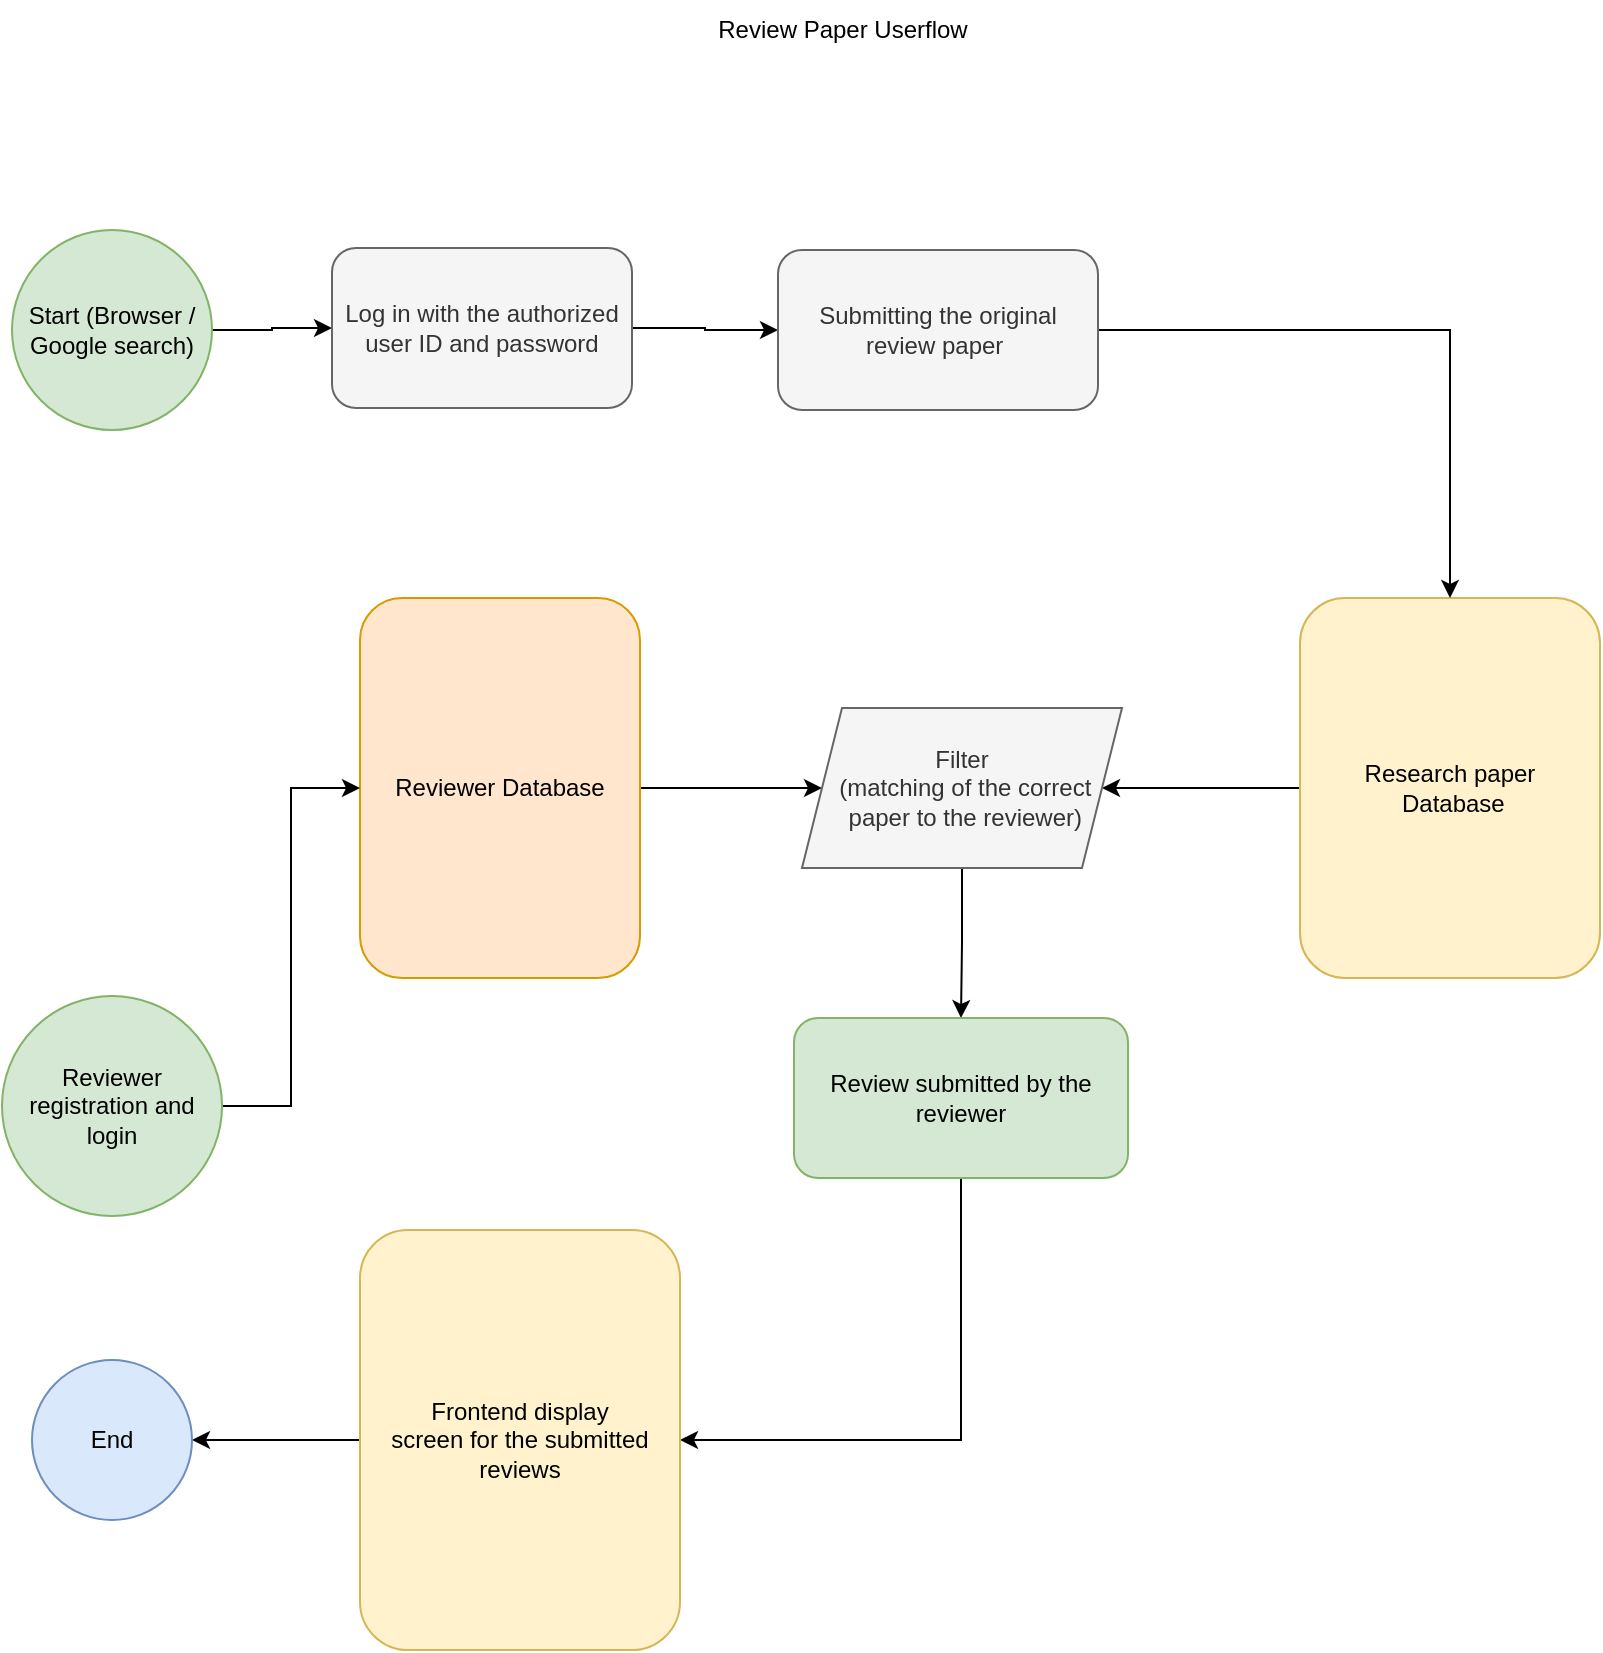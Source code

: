 <mxfile version="21.1.0" type="github">
  <diagram id="YHd5vWv1i0zefCrvRhOq" name="Page-1">
    <mxGraphModel dx="1213" dy="673" grid="1" gridSize="10" guides="1" tooltips="1" connect="1" arrows="1" fold="1" page="1" pageScale="1" pageWidth="850" pageHeight="1100" math="0" shadow="0">
      <root>
        <mxCell id="0" />
        <mxCell id="1" parent="0" />
        <mxCell id="plff_lnRPeUwKku5NiHn-4" value="Review Paper Userflow" style="text;html=1;align=center;verticalAlign=middle;resizable=0;points=[];autosize=1;strokeColor=none;fillColor=none;" parent="1" vertex="1">
          <mxGeometry x="360" y="5" width="150" height="30" as="geometry" />
        </mxCell>
        <mxCell id="_ct1LYokM9xFlfNmUn7q-7" style="edgeStyle=orthogonalEdgeStyle;rounded=0;orthogonalLoop=1;jettySize=auto;html=1;exitX=1;exitY=0.5;exitDx=0;exitDy=0;entryX=0;entryY=0.5;entryDx=0;entryDy=0;" edge="1" parent="1" source="_ct1LYokM9xFlfNmUn7q-4" target="_ct1LYokM9xFlfNmUn7q-5">
          <mxGeometry relative="1" as="geometry" />
        </mxCell>
        <mxCell id="_ct1LYokM9xFlfNmUn7q-4" value="Start (Browser / Google search)" style="ellipse;whiteSpace=wrap;html=1;aspect=fixed;fillColor=#d5e8d4;strokeColor=#82b366;" vertex="1" parent="1">
          <mxGeometry x="20" y="120" width="100" height="100" as="geometry" />
        </mxCell>
        <mxCell id="_ct1LYokM9xFlfNmUn7q-11" style="edgeStyle=orthogonalEdgeStyle;rounded=0;orthogonalLoop=1;jettySize=auto;html=1;exitX=1;exitY=0.5;exitDx=0;exitDy=0;entryX=0;entryY=0.5;entryDx=0;entryDy=0;" edge="1" parent="1" source="_ct1LYokM9xFlfNmUn7q-5" target="_ct1LYokM9xFlfNmUn7q-10">
          <mxGeometry relative="1" as="geometry" />
        </mxCell>
        <mxCell id="_ct1LYokM9xFlfNmUn7q-5" value="Log in with the authorized user ID and password" style="rounded=1;whiteSpace=wrap;html=1;fillColor=#f5f5f5;fontColor=#333333;strokeColor=#666666;" vertex="1" parent="1">
          <mxGeometry x="180" y="129" width="150" height="80" as="geometry" />
        </mxCell>
        <mxCell id="_ct1LYokM9xFlfNmUn7q-21" style="edgeStyle=orthogonalEdgeStyle;rounded=0;orthogonalLoop=1;jettySize=auto;html=1;exitX=0;exitY=0.5;exitDx=0;exitDy=0;entryX=1;entryY=0.5;entryDx=0;entryDy=0;" edge="1" parent="1" source="_ct1LYokM9xFlfNmUn7q-9" target="_ct1LYokM9xFlfNmUn7q-17">
          <mxGeometry relative="1" as="geometry" />
        </mxCell>
        <mxCell id="_ct1LYokM9xFlfNmUn7q-9" value="Research paper&lt;br&gt;&amp;nbsp;Database" style="rounded=1;whiteSpace=wrap;html=1;fillColor=#fff2cc;strokeColor=#d6b656;" vertex="1" parent="1">
          <mxGeometry x="664" y="304" width="150" height="190" as="geometry" />
        </mxCell>
        <mxCell id="_ct1LYokM9xFlfNmUn7q-19" style="edgeStyle=orthogonalEdgeStyle;rounded=0;orthogonalLoop=1;jettySize=auto;html=1;exitX=1;exitY=0.5;exitDx=0;exitDy=0;entryX=0.5;entryY=0;entryDx=0;entryDy=0;" edge="1" parent="1" source="_ct1LYokM9xFlfNmUn7q-10" target="_ct1LYokM9xFlfNmUn7q-9">
          <mxGeometry relative="1" as="geometry" />
        </mxCell>
        <mxCell id="_ct1LYokM9xFlfNmUn7q-10" value="Submitting the original &lt;br&gt;review paper&amp;nbsp;" style="rounded=1;whiteSpace=wrap;html=1;fillColor=#f5f5f5;fontColor=#333333;strokeColor=#666666;" vertex="1" parent="1">
          <mxGeometry x="403" y="130" width="160" height="80" as="geometry" />
        </mxCell>
        <mxCell id="_ct1LYokM9xFlfNmUn7q-23" style="edgeStyle=orthogonalEdgeStyle;rounded=0;orthogonalLoop=1;jettySize=auto;html=1;exitX=1;exitY=0.5;exitDx=0;exitDy=0;" edge="1" parent="1" source="_ct1LYokM9xFlfNmUn7q-15" target="_ct1LYokM9xFlfNmUn7q-17">
          <mxGeometry relative="1" as="geometry" />
        </mxCell>
        <mxCell id="_ct1LYokM9xFlfNmUn7q-15" value="Reviewer Database" style="rounded=1;whiteSpace=wrap;html=1;fillColor=#ffe6cc;strokeColor=#d79b00;" vertex="1" parent="1">
          <mxGeometry x="194" y="304" width="140" height="190" as="geometry" />
        </mxCell>
        <mxCell id="_ct1LYokM9xFlfNmUn7q-24" style="edgeStyle=orthogonalEdgeStyle;rounded=0;orthogonalLoop=1;jettySize=auto;html=1;exitX=0.5;exitY=1;exitDx=0;exitDy=0;" edge="1" parent="1" source="_ct1LYokM9xFlfNmUn7q-17" target="_ct1LYokM9xFlfNmUn7q-18">
          <mxGeometry relative="1" as="geometry" />
        </mxCell>
        <mxCell id="_ct1LYokM9xFlfNmUn7q-17" value="Filter&lt;br&gt;&amp;nbsp;(matching of the correct&lt;br&gt;&amp;nbsp;paper to the reviewer)" style="shape=parallelogram;perimeter=parallelogramPerimeter;whiteSpace=wrap;html=1;fixedSize=1;fillColor=#f5f5f5;fontColor=#333333;strokeColor=#666666;" vertex="1" parent="1">
          <mxGeometry x="415" y="359" width="160" height="80" as="geometry" />
        </mxCell>
        <mxCell id="_ct1LYokM9xFlfNmUn7q-28" style="edgeStyle=orthogonalEdgeStyle;rounded=0;orthogonalLoop=1;jettySize=auto;html=1;exitX=0.5;exitY=1;exitDx=0;exitDy=0;entryX=1;entryY=0.5;entryDx=0;entryDy=0;" edge="1" parent="1" source="_ct1LYokM9xFlfNmUn7q-18" target="_ct1LYokM9xFlfNmUn7q-27">
          <mxGeometry relative="1" as="geometry" />
        </mxCell>
        <mxCell id="_ct1LYokM9xFlfNmUn7q-18" value="Review submitted by the reviewer" style="rounded=1;whiteSpace=wrap;html=1;fillColor=#d5e8d4;strokeColor=#82b366;" vertex="1" parent="1">
          <mxGeometry x="411" y="514" width="167" height="80" as="geometry" />
        </mxCell>
        <mxCell id="_ct1LYokM9xFlfNmUn7q-26" style="edgeStyle=orthogonalEdgeStyle;rounded=0;orthogonalLoop=1;jettySize=auto;html=1;exitX=1;exitY=0.5;exitDx=0;exitDy=0;entryX=0;entryY=0.5;entryDx=0;entryDy=0;" edge="1" parent="1" source="_ct1LYokM9xFlfNmUn7q-25" target="_ct1LYokM9xFlfNmUn7q-15">
          <mxGeometry relative="1" as="geometry" />
        </mxCell>
        <mxCell id="_ct1LYokM9xFlfNmUn7q-25" value="Reviewer registration and login" style="ellipse;whiteSpace=wrap;html=1;aspect=fixed;fillColor=#d5e8d4;strokeColor=#82b366;" vertex="1" parent="1">
          <mxGeometry x="15" y="503" width="110" height="110" as="geometry" />
        </mxCell>
        <mxCell id="_ct1LYokM9xFlfNmUn7q-32" style="edgeStyle=orthogonalEdgeStyle;rounded=0;orthogonalLoop=1;jettySize=auto;html=1;exitX=0;exitY=0.5;exitDx=0;exitDy=0;entryX=1;entryY=0.5;entryDx=0;entryDy=0;" edge="1" parent="1" source="_ct1LYokM9xFlfNmUn7q-27" target="_ct1LYokM9xFlfNmUn7q-31">
          <mxGeometry relative="1" as="geometry" />
        </mxCell>
        <mxCell id="_ct1LYokM9xFlfNmUn7q-27" value="Frontend display &lt;br&gt;screen for the submitted reviews" style="rounded=1;whiteSpace=wrap;html=1;fillColor=#fff2cc;strokeColor=#d6b656;" vertex="1" parent="1">
          <mxGeometry x="194" y="620" width="160" height="210" as="geometry" />
        </mxCell>
        <mxCell id="_ct1LYokM9xFlfNmUn7q-31" value="End" style="ellipse;whiteSpace=wrap;html=1;aspect=fixed;fillColor=#dae8fc;strokeColor=#6c8ebf;" vertex="1" parent="1">
          <mxGeometry x="30" y="685" width="80" height="80" as="geometry" />
        </mxCell>
      </root>
    </mxGraphModel>
  </diagram>
</mxfile>
